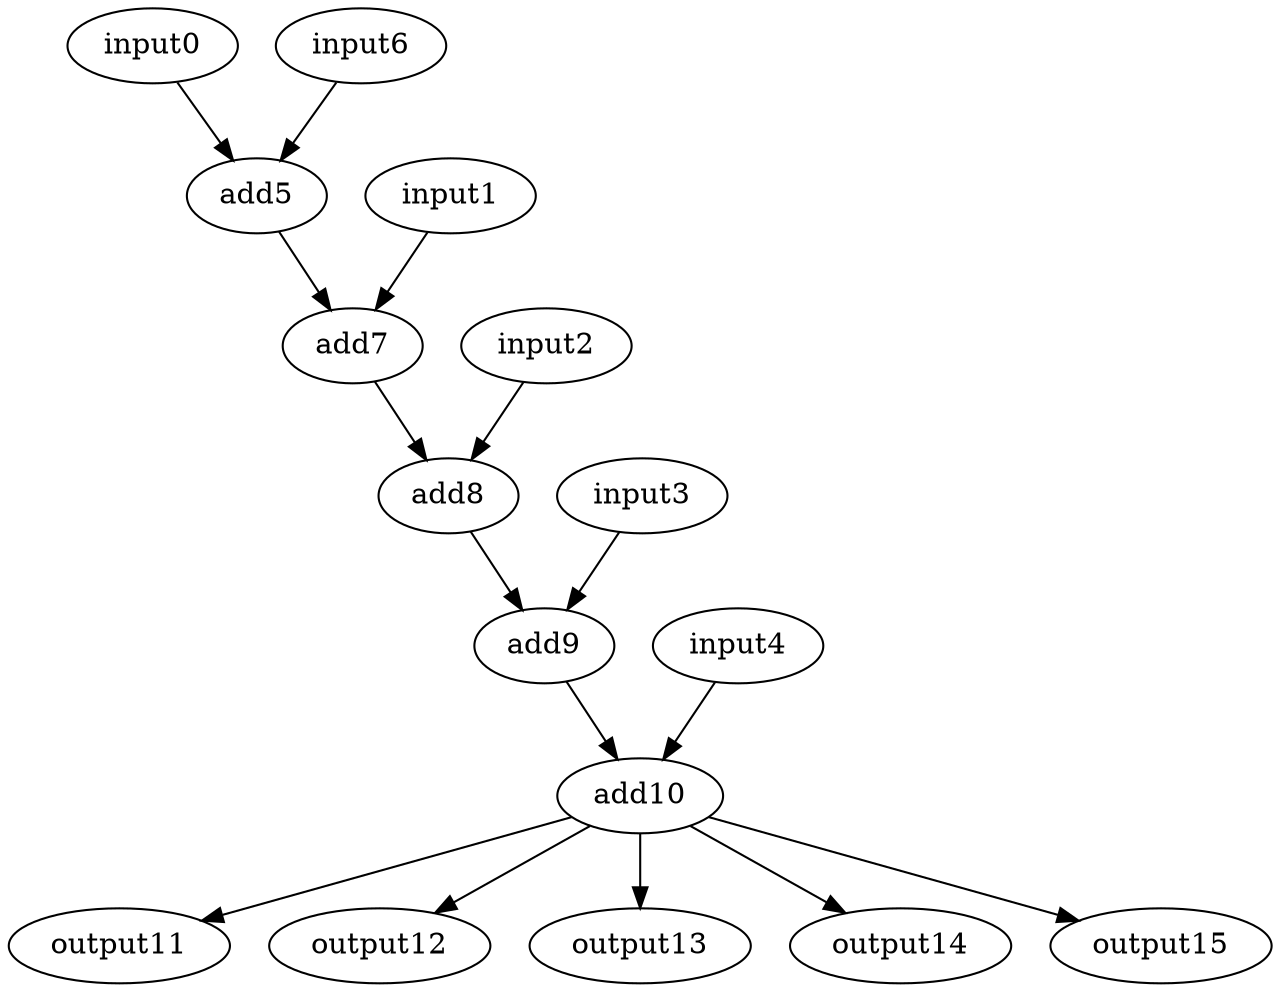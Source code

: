 digraph G {
input0[opcode=input][argNo=1][argType=array][index=0][indexType=const];
input1[opcode=input][argNo=2][argType=array][index=1][indexType=const];
input2[opcode=input][argNo=2][argType=array][index=4][indexType=input];
input3[opcode=input][argNo=3][argType=array][index=1][indexType=const][index=3][indexType=const];
input4[opcode=input][argNo=3][argType=array][index=1][indexType=const][index=2][indexType=const];
add5[opcode=add];
input6[opcode=input][argNo=0][argType=value];
add7[opcode=add];
add8[opcode=add];
add9[opcode=add];
add10[opcode=add];
output11[opcode=output][argNo=1][argType=array][index=0][indexType=const];
output12[opcode=output][argNo=2][argType=array][index=2][indexType=const];
output13[opcode=output][argNo=2][argType=array][index=5][indexType=input];
output14[opcode=output][argNo=3][argType=array][index=3][indexType=const][index=4][indexType=const];
output15[opcode=output][argNo=0][argType=value];
input0->add5[operand=0]; //input->add
input1->add7[operand=1]; //input->add
input2->add8[operand=1]; //input->add
input3->add9[operand=1]; //input->add
input4->add10[operand=1]; //input->add
add5->add7[operand=0]; //add->add
input6->add5[operand=1]; //input->add
add7->add8[operand=0]; //add->add
add8->add9[operand=0]; //add->add
add9->add10[operand=0]; //add->add
add10->output11[operand=0]; //add->output
add10->output12[operand=0]; //add->output
add10->output13[operand=0]; //add->output
add10->output14[operand=0]; //add->output
add10->output15[operand=0]; //add->ret
}
